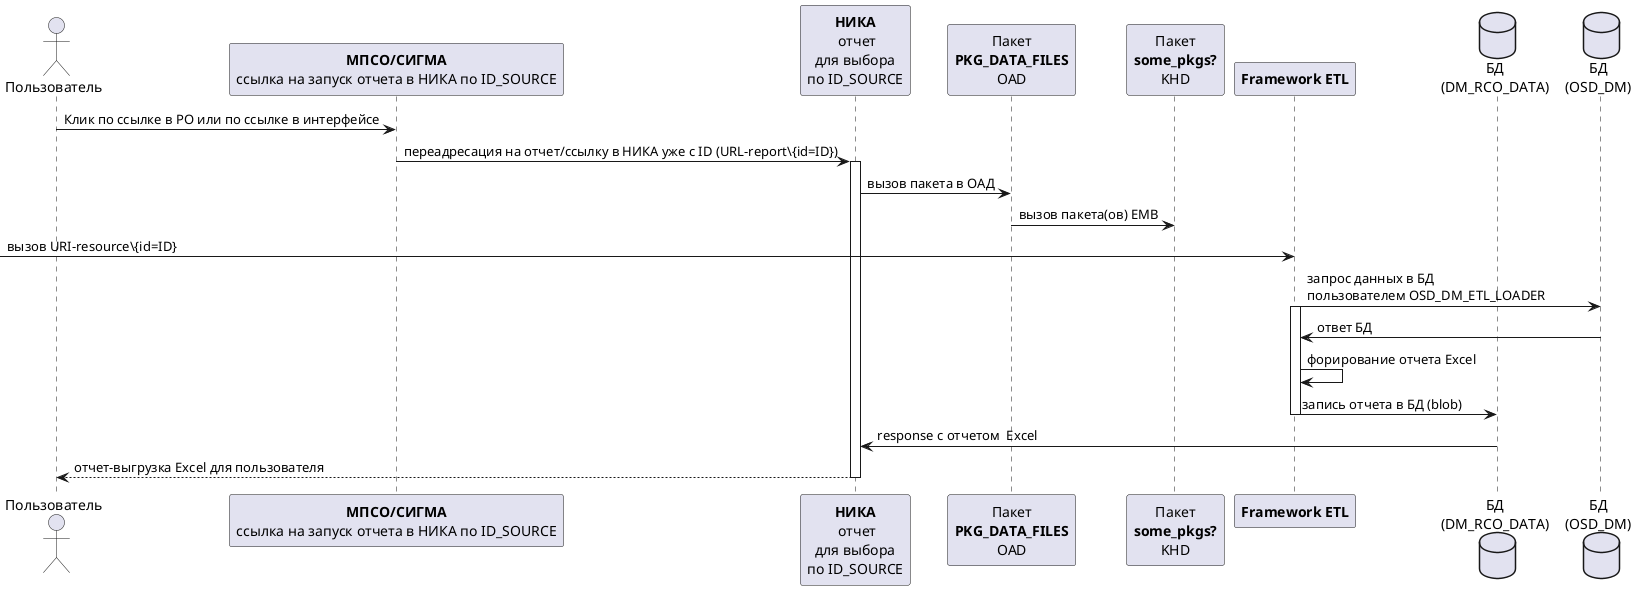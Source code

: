 @startuml
actor "Пользователь" as user order 10


participant "<b>МПСО/СИГМА</b>\nссылка на запуск отчета в НИКА по ID_SOURCE" as mpsordrlink order 20
participant "<b>НИКА</b>\n отчет\nдля выбора\nпо ID_SOURCE" as nikastartlink order 40
participant "Пакет\n<b>PKG_DATA_FILES</b>\nOAD" as nikaPackage order 50
participant "Пакет\n<b>some_pkgs?</b>\nKHD" as emvPackages order 60
database  "БД\n(DM_RCO_DATA)" as database2 order 90
database  "БД\n(OSD_DM)" as database order 100
participant "<b>Framework ETL</b>" as FrameworkEtl order 70

user->mpsordrlink: Клик по ссылке в РО или по ссылке в интерфейсе
mpsordrlink->nikastartlink: переадресация на отчет/ссылку в НИКА уже с ID (URL-report\{id=ID})
activate nikastartlink
nikastartlink->nikaPackage: вызов пакета в ОАД
nikaPackage->emvPackages: вызов пакета(ов) ЕМВ
->FrameworkEtl: вызов URI-resource\{id=ID}
FrameworkEtl->database:   запрос данных в БД\nпользователем OSD_DM_ETL_LOADER
activate FrameworkEtl
database->FrameworkEtl:   ответ БД
FrameworkEtl->FrameworkEtl: форирование отчета Excel
FrameworkEtl->database2: запись отчета в БД (blob)
deactivate FrameworkEtl
database2->nikastartlink: response с отчетом  Excel
nikastartlink-->user:  отчет-выгрузка Excel для пользователя 
deactivate nikastartlink
@enduml